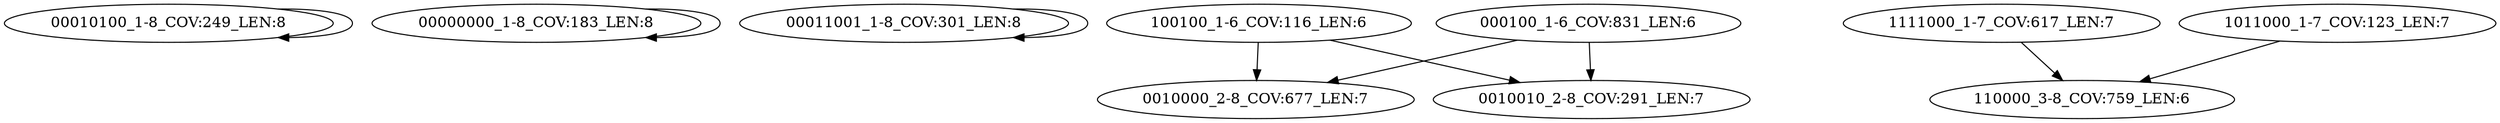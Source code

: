 digraph G {
    "00010100_1-8_COV:249_LEN:8" -> "00010100_1-8_COV:249_LEN:8";
    "00000000_1-8_COV:183_LEN:8" -> "00000000_1-8_COV:183_LEN:8";
    "00011001_1-8_COV:301_LEN:8" -> "00011001_1-8_COV:301_LEN:8";
    "100100_1-6_COV:116_LEN:6" -> "0010000_2-8_COV:677_LEN:7";
    "100100_1-6_COV:116_LEN:6" -> "0010010_2-8_COV:291_LEN:7";
    "1111000_1-7_COV:617_LEN:7" -> "110000_3-8_COV:759_LEN:6";
    "1011000_1-7_COV:123_LEN:7" -> "110000_3-8_COV:759_LEN:6";
    "000100_1-6_COV:831_LEN:6" -> "0010000_2-8_COV:677_LEN:7";
    "000100_1-6_COV:831_LEN:6" -> "0010010_2-8_COV:291_LEN:7";
}
